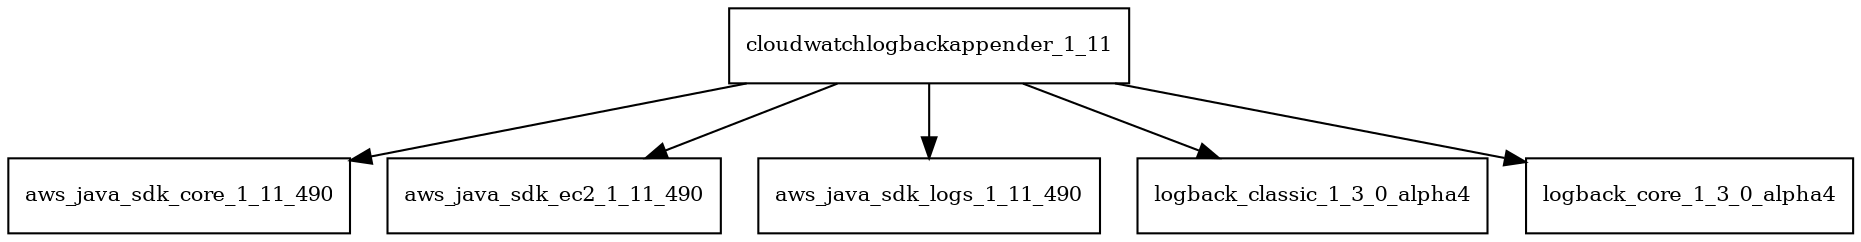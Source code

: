 digraph cloudwatchlogbackappender_1_11_dependencies {
  node [shape = box, fontsize=10.0];
  cloudwatchlogbackappender_1_11 -> aws_java_sdk_core_1_11_490;
  cloudwatchlogbackappender_1_11 -> aws_java_sdk_ec2_1_11_490;
  cloudwatchlogbackappender_1_11 -> aws_java_sdk_logs_1_11_490;
  cloudwatchlogbackappender_1_11 -> logback_classic_1_3_0_alpha4;
  cloudwatchlogbackappender_1_11 -> logback_core_1_3_0_alpha4;
}
